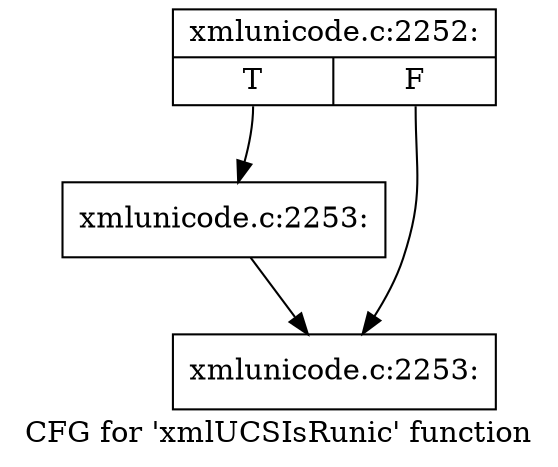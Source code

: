 digraph "CFG for 'xmlUCSIsRunic' function" {
	label="CFG for 'xmlUCSIsRunic' function";

	Node0x4e43f10 [shape=record,label="{xmlunicode.c:2252:|{<s0>T|<s1>F}}"];
	Node0x4e43f10:s0 -> Node0x4e43ff0;
	Node0x4e43f10:s1 -> Node0x4e43fa0;
	Node0x4e43ff0 [shape=record,label="{xmlunicode.c:2253:}"];
	Node0x4e43ff0 -> Node0x4e43fa0;
	Node0x4e43fa0 [shape=record,label="{xmlunicode.c:2253:}"];
}
